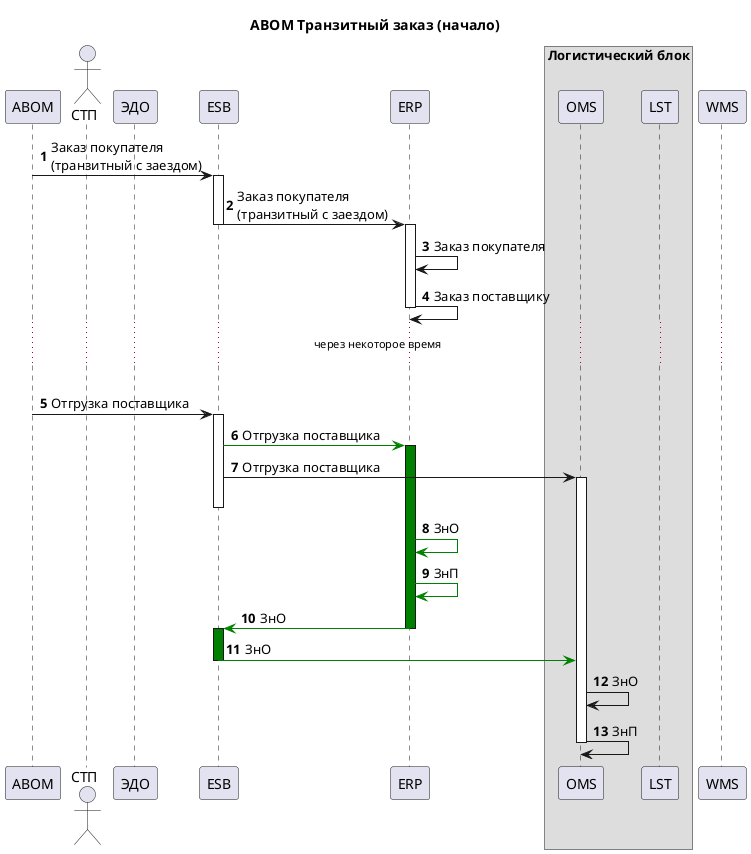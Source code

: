 @startuml
'Обсуждение 20/05/2022
autonumber

title "ABOM Транзитный заказ (начало)"
'skinparam BoxPadding 10
'skinparam ParticipantPadding 20
'Схема описывает взаимодействие по процессу ответственного хранения АО ЛадаИмидж'

participant "ABOM" as B2B
actor СТП
participant ЭДО as EDO
participant ESB
participant ERP

box "Логистический блок"
participant OMS
participant LST
end box
participant WMS

B2B -> ESB : Заказ покупателя \n(транзитный с заездом)
activate ESB
ESB -> ERP : Заказ покупателя \n(транзитный с заездом)
deactivate ESB

activate ERP
ERP -> ERP: Заказ покупателя
ERP -> ERP: Заказ поставщику
deactivate ERP

... через некоторое время ...
|||
B2B -> ESB: Отгрузка поставщика
activate ESB
ESB -[#Green]> ERP :  Отгрузка поставщика
activate ERP #Green
ESB -> OMS : Отгрузка поставщика
activate OMS
deactivate ESB



ERP -[#Green]> ERP : ЗнО
ERP -[#Green]> ERP : ЗнП

ERP -[#Green]> ESB: ЗнО


deactivate ERP
activate ESB #Green
ESB -[#Green]> OMS: ЗнО
deactivate ESB


OMS -> OMS: ЗнО
OMS -> OMS: ЗнП
deactivate OMS

@enduml